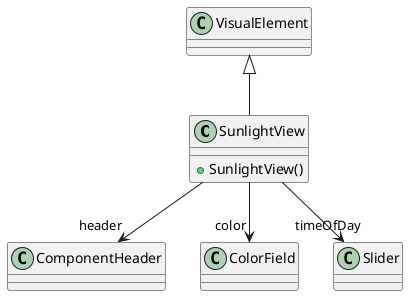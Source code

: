 @startuml
class SunlightView {
    + SunlightView()
}
VisualElement <|-- SunlightView
SunlightView --> "header" ComponentHeader
SunlightView --> "color" ColorField
SunlightView --> "timeOfDay" Slider
@enduml
